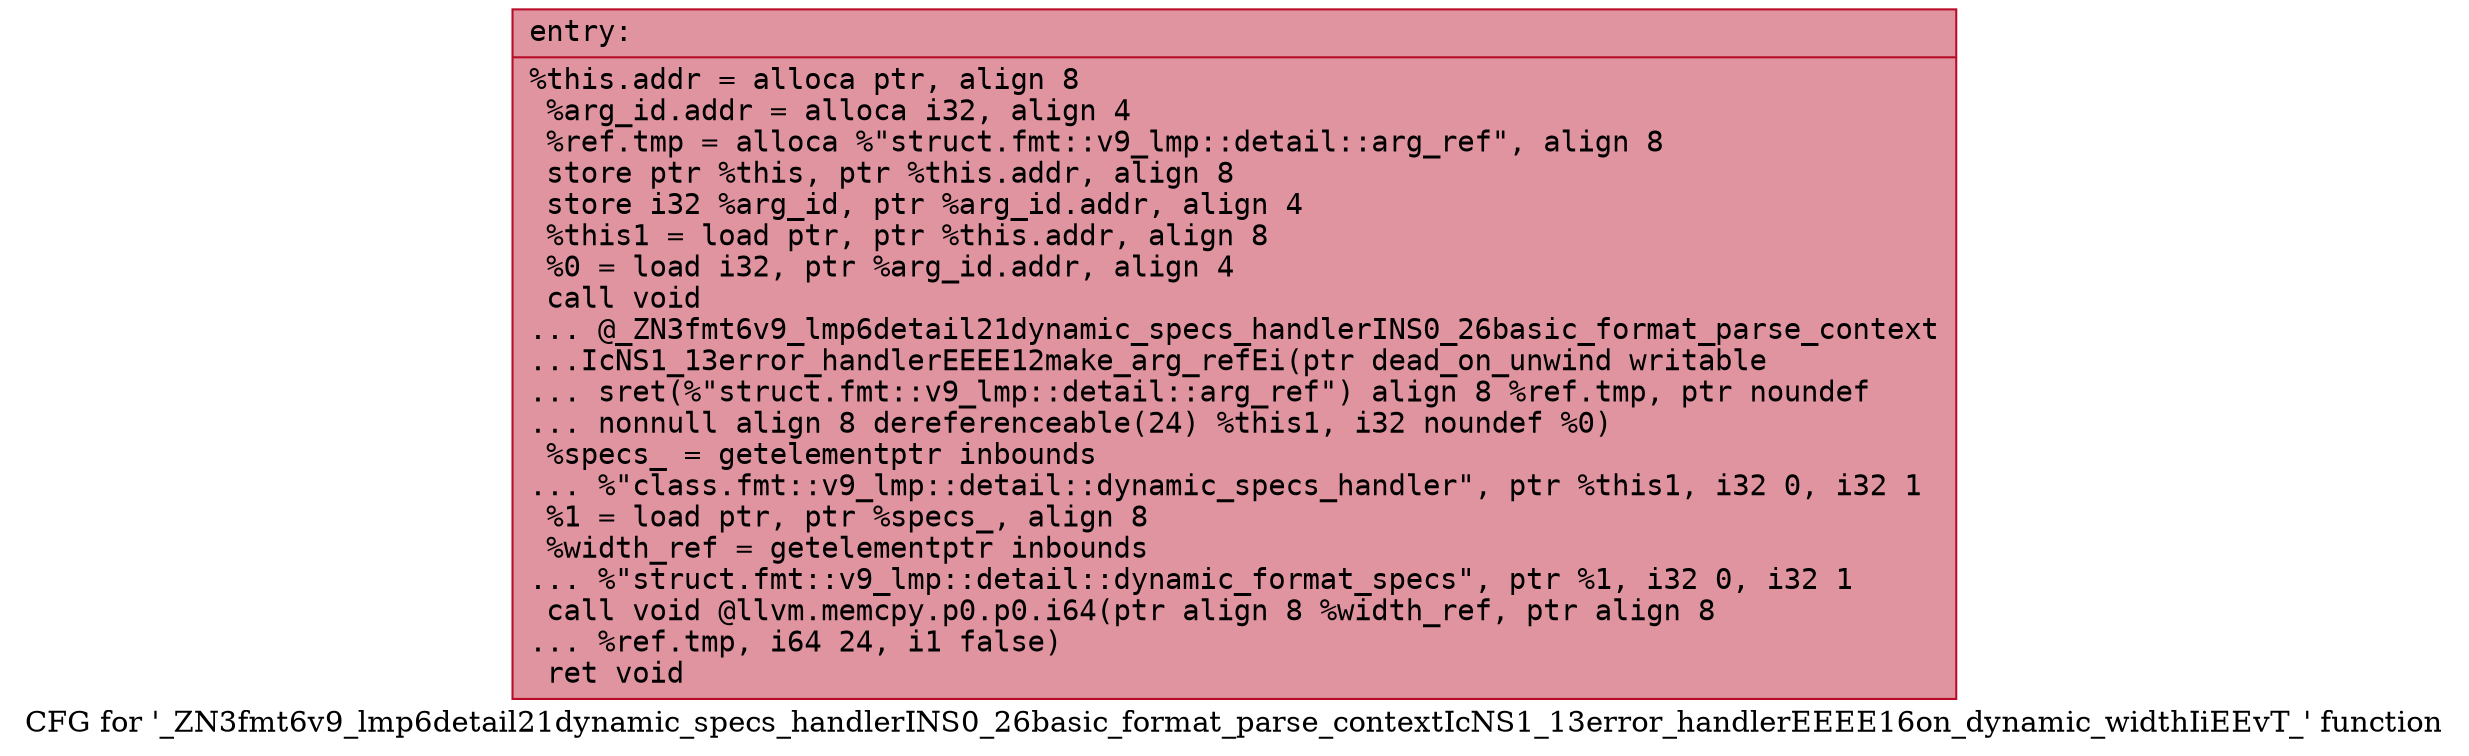 digraph "CFG for '_ZN3fmt6v9_lmp6detail21dynamic_specs_handlerINS0_26basic_format_parse_contextIcNS1_13error_handlerEEEE16on_dynamic_widthIiEEvT_' function" {
	label="CFG for '_ZN3fmt6v9_lmp6detail21dynamic_specs_handlerINS0_26basic_format_parse_contextIcNS1_13error_handlerEEEE16on_dynamic_widthIiEEvT_' function";

	Node0x556bfead2350 [shape=record,color="#b70d28ff", style=filled, fillcolor="#b70d2870" fontname="Courier",label="{entry:\l|  %this.addr = alloca ptr, align 8\l  %arg_id.addr = alloca i32, align 4\l  %ref.tmp = alloca %\"struct.fmt::v9_lmp::detail::arg_ref\", align 8\l  store ptr %this, ptr %this.addr, align 8\l  store i32 %arg_id, ptr %arg_id.addr, align 4\l  %this1 = load ptr, ptr %this.addr, align 8\l  %0 = load i32, ptr %arg_id.addr, align 4\l  call void\l... @_ZN3fmt6v9_lmp6detail21dynamic_specs_handlerINS0_26basic_format_parse_context\l...IcNS1_13error_handlerEEEE12make_arg_refEi(ptr dead_on_unwind writable\l... sret(%\"struct.fmt::v9_lmp::detail::arg_ref\") align 8 %ref.tmp, ptr noundef\l... nonnull align 8 dereferenceable(24) %this1, i32 noundef %0)\l  %specs_ = getelementptr inbounds\l... %\"class.fmt::v9_lmp::detail::dynamic_specs_handler\", ptr %this1, i32 0, i32 1\l  %1 = load ptr, ptr %specs_, align 8\l  %width_ref = getelementptr inbounds\l... %\"struct.fmt::v9_lmp::detail::dynamic_format_specs\", ptr %1, i32 0, i32 1\l  call void @llvm.memcpy.p0.p0.i64(ptr align 8 %width_ref, ptr align 8\l... %ref.tmp, i64 24, i1 false)\l  ret void\l}"];
}
